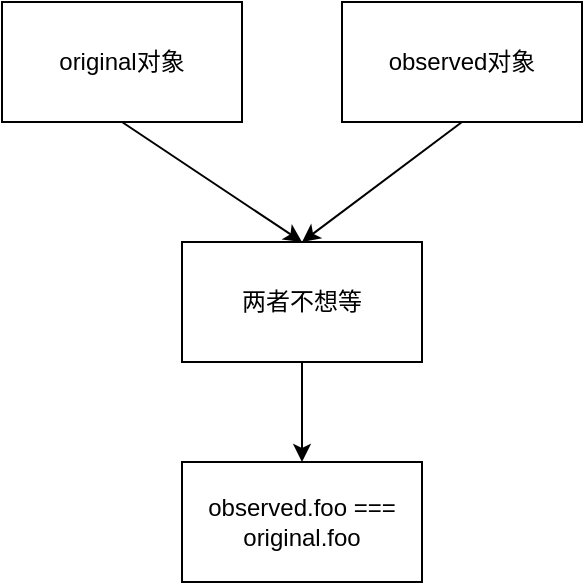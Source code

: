 <mxfile>
    <diagram id="fWjwrNbejvKEq2mWfk5J" name="第 1 页">
        <mxGraphModel dx="670" dy="406" grid="1" gridSize="10" guides="1" tooltips="1" connect="1" arrows="1" fold="1" page="1" pageScale="1" pageWidth="827" pageHeight="1169" math="0" shadow="0">
            <root>
                <mxCell id="0"/>
                <mxCell id="1" parent="0"/>
                <mxCell id="6" style="edgeStyle=none;html=1;exitX=0.5;exitY=1;exitDx=0;exitDy=0;entryX=0.5;entryY=0;entryDx=0;entryDy=0;" edge="1" parent="1" source="2" target="5">
                    <mxGeometry relative="1" as="geometry"/>
                </mxCell>
                <mxCell id="2" value="original对象" style="rounded=0;whiteSpace=wrap;html=1;" vertex="1" parent="1">
                    <mxGeometry x="230" y="60" width="120" height="60" as="geometry"/>
                </mxCell>
                <mxCell id="7" style="edgeStyle=none;html=1;exitX=0.5;exitY=1;exitDx=0;exitDy=0;" edge="1" parent="1" source="4">
                    <mxGeometry relative="1" as="geometry">
                        <mxPoint x="380" y="180" as="targetPoint"/>
                    </mxGeometry>
                </mxCell>
                <mxCell id="4" value="observed对象" style="rounded=0;whiteSpace=wrap;html=1;" vertex="1" parent="1">
                    <mxGeometry x="400" y="60" width="120" height="60" as="geometry"/>
                </mxCell>
                <mxCell id="8" style="edgeStyle=none;html=1;exitX=0.5;exitY=1;exitDx=0;exitDy=0;" edge="1" parent="1" source="5">
                    <mxGeometry relative="1" as="geometry">
                        <mxPoint x="380" y="290" as="targetPoint"/>
                    </mxGeometry>
                </mxCell>
                <mxCell id="5" value="两者不想等" style="rounded=0;whiteSpace=wrap;html=1;" vertex="1" parent="1">
                    <mxGeometry x="320" y="180" width="120" height="60" as="geometry"/>
                </mxCell>
                <mxCell id="9" value="observed.foo === original.foo" style="rounded=0;whiteSpace=wrap;html=1;" vertex="1" parent="1">
                    <mxGeometry x="320" y="290" width="120" height="60" as="geometry"/>
                </mxCell>
            </root>
        </mxGraphModel>
    </diagram>
</mxfile>